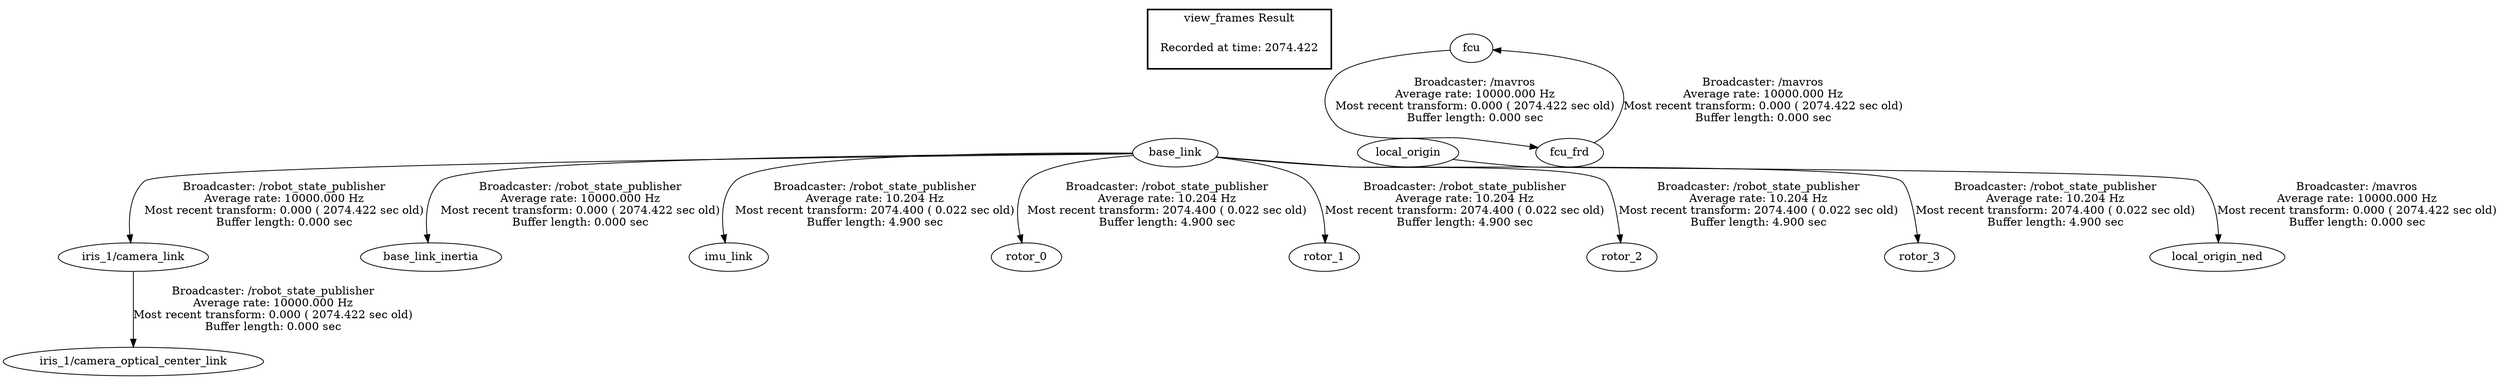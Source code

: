 digraph G {
"base_link" -> "iris_1/camera_link"[label="Broadcaster: /robot_state_publisher\nAverage rate: 10000.000 Hz\nMost recent transform: 0.000 ( 2074.422 sec old)\nBuffer length: 0.000 sec\n"];
"iris_1/camera_link" -> "iris_1/camera_optical_center_link"[label="Broadcaster: /robot_state_publisher\nAverage rate: 10000.000 Hz\nMost recent transform: 0.000 ( 2074.422 sec old)\nBuffer length: 0.000 sec\n"];
"base_link" -> "base_link_inertia"[label="Broadcaster: /robot_state_publisher\nAverage rate: 10000.000 Hz\nMost recent transform: 0.000 ( 2074.422 sec old)\nBuffer length: 0.000 sec\n"];
"local_origin" -> "local_origin_ned"[label="Broadcaster: /mavros\nAverage rate: 10000.000 Hz\nMost recent transform: 0.000 ( 2074.422 sec old)\nBuffer length: 0.000 sec\n"];
"fcu" -> "fcu_frd"[label="Broadcaster: /mavros\nAverage rate: 10000.000 Hz\nMost recent transform: 0.000 ( 2074.422 sec old)\nBuffer length: 0.000 sec\n"];
"fcu_frd" -> "fcu"[label="Broadcaster: /mavros\nAverage rate: 10000.000 Hz\nMost recent transform: 0.000 ( 2074.422 sec old)\nBuffer length: 0.000 sec\n"];
"base_link" -> "imu_link"[label="Broadcaster: /robot_state_publisher\nAverage rate: 10.204 Hz\nMost recent transform: 2074.400 ( 0.022 sec old)\nBuffer length: 4.900 sec\n"];
"base_link" -> "rotor_0"[label="Broadcaster: /robot_state_publisher\nAverage rate: 10.204 Hz\nMost recent transform: 2074.400 ( 0.022 sec old)\nBuffer length: 4.900 sec\n"];
"base_link" -> "rotor_1"[label="Broadcaster: /robot_state_publisher\nAverage rate: 10.204 Hz\nMost recent transform: 2074.400 ( 0.022 sec old)\nBuffer length: 4.900 sec\n"];
"base_link" -> "rotor_2"[label="Broadcaster: /robot_state_publisher\nAverage rate: 10.204 Hz\nMost recent transform: 2074.400 ( 0.022 sec old)\nBuffer length: 4.900 sec\n"];
"base_link" -> "rotor_3"[label="Broadcaster: /robot_state_publisher\nAverage rate: 10.204 Hz\nMost recent transform: 2074.400 ( 0.022 sec old)\nBuffer length: 4.900 sec\n"];
edge [style=invis];
 subgraph cluster_legend { style=bold; color=black; label ="view_frames Result";
"Recorded at time: 2074.422"[ shape=plaintext ] ;
 }->"base_link";
edge [style=invis];
 subgraph cluster_legend { style=bold; color=black; label ="view_frames Result";
"Recorded at time: 2074.422"[ shape=plaintext ] ;
 }->"local_origin";
}